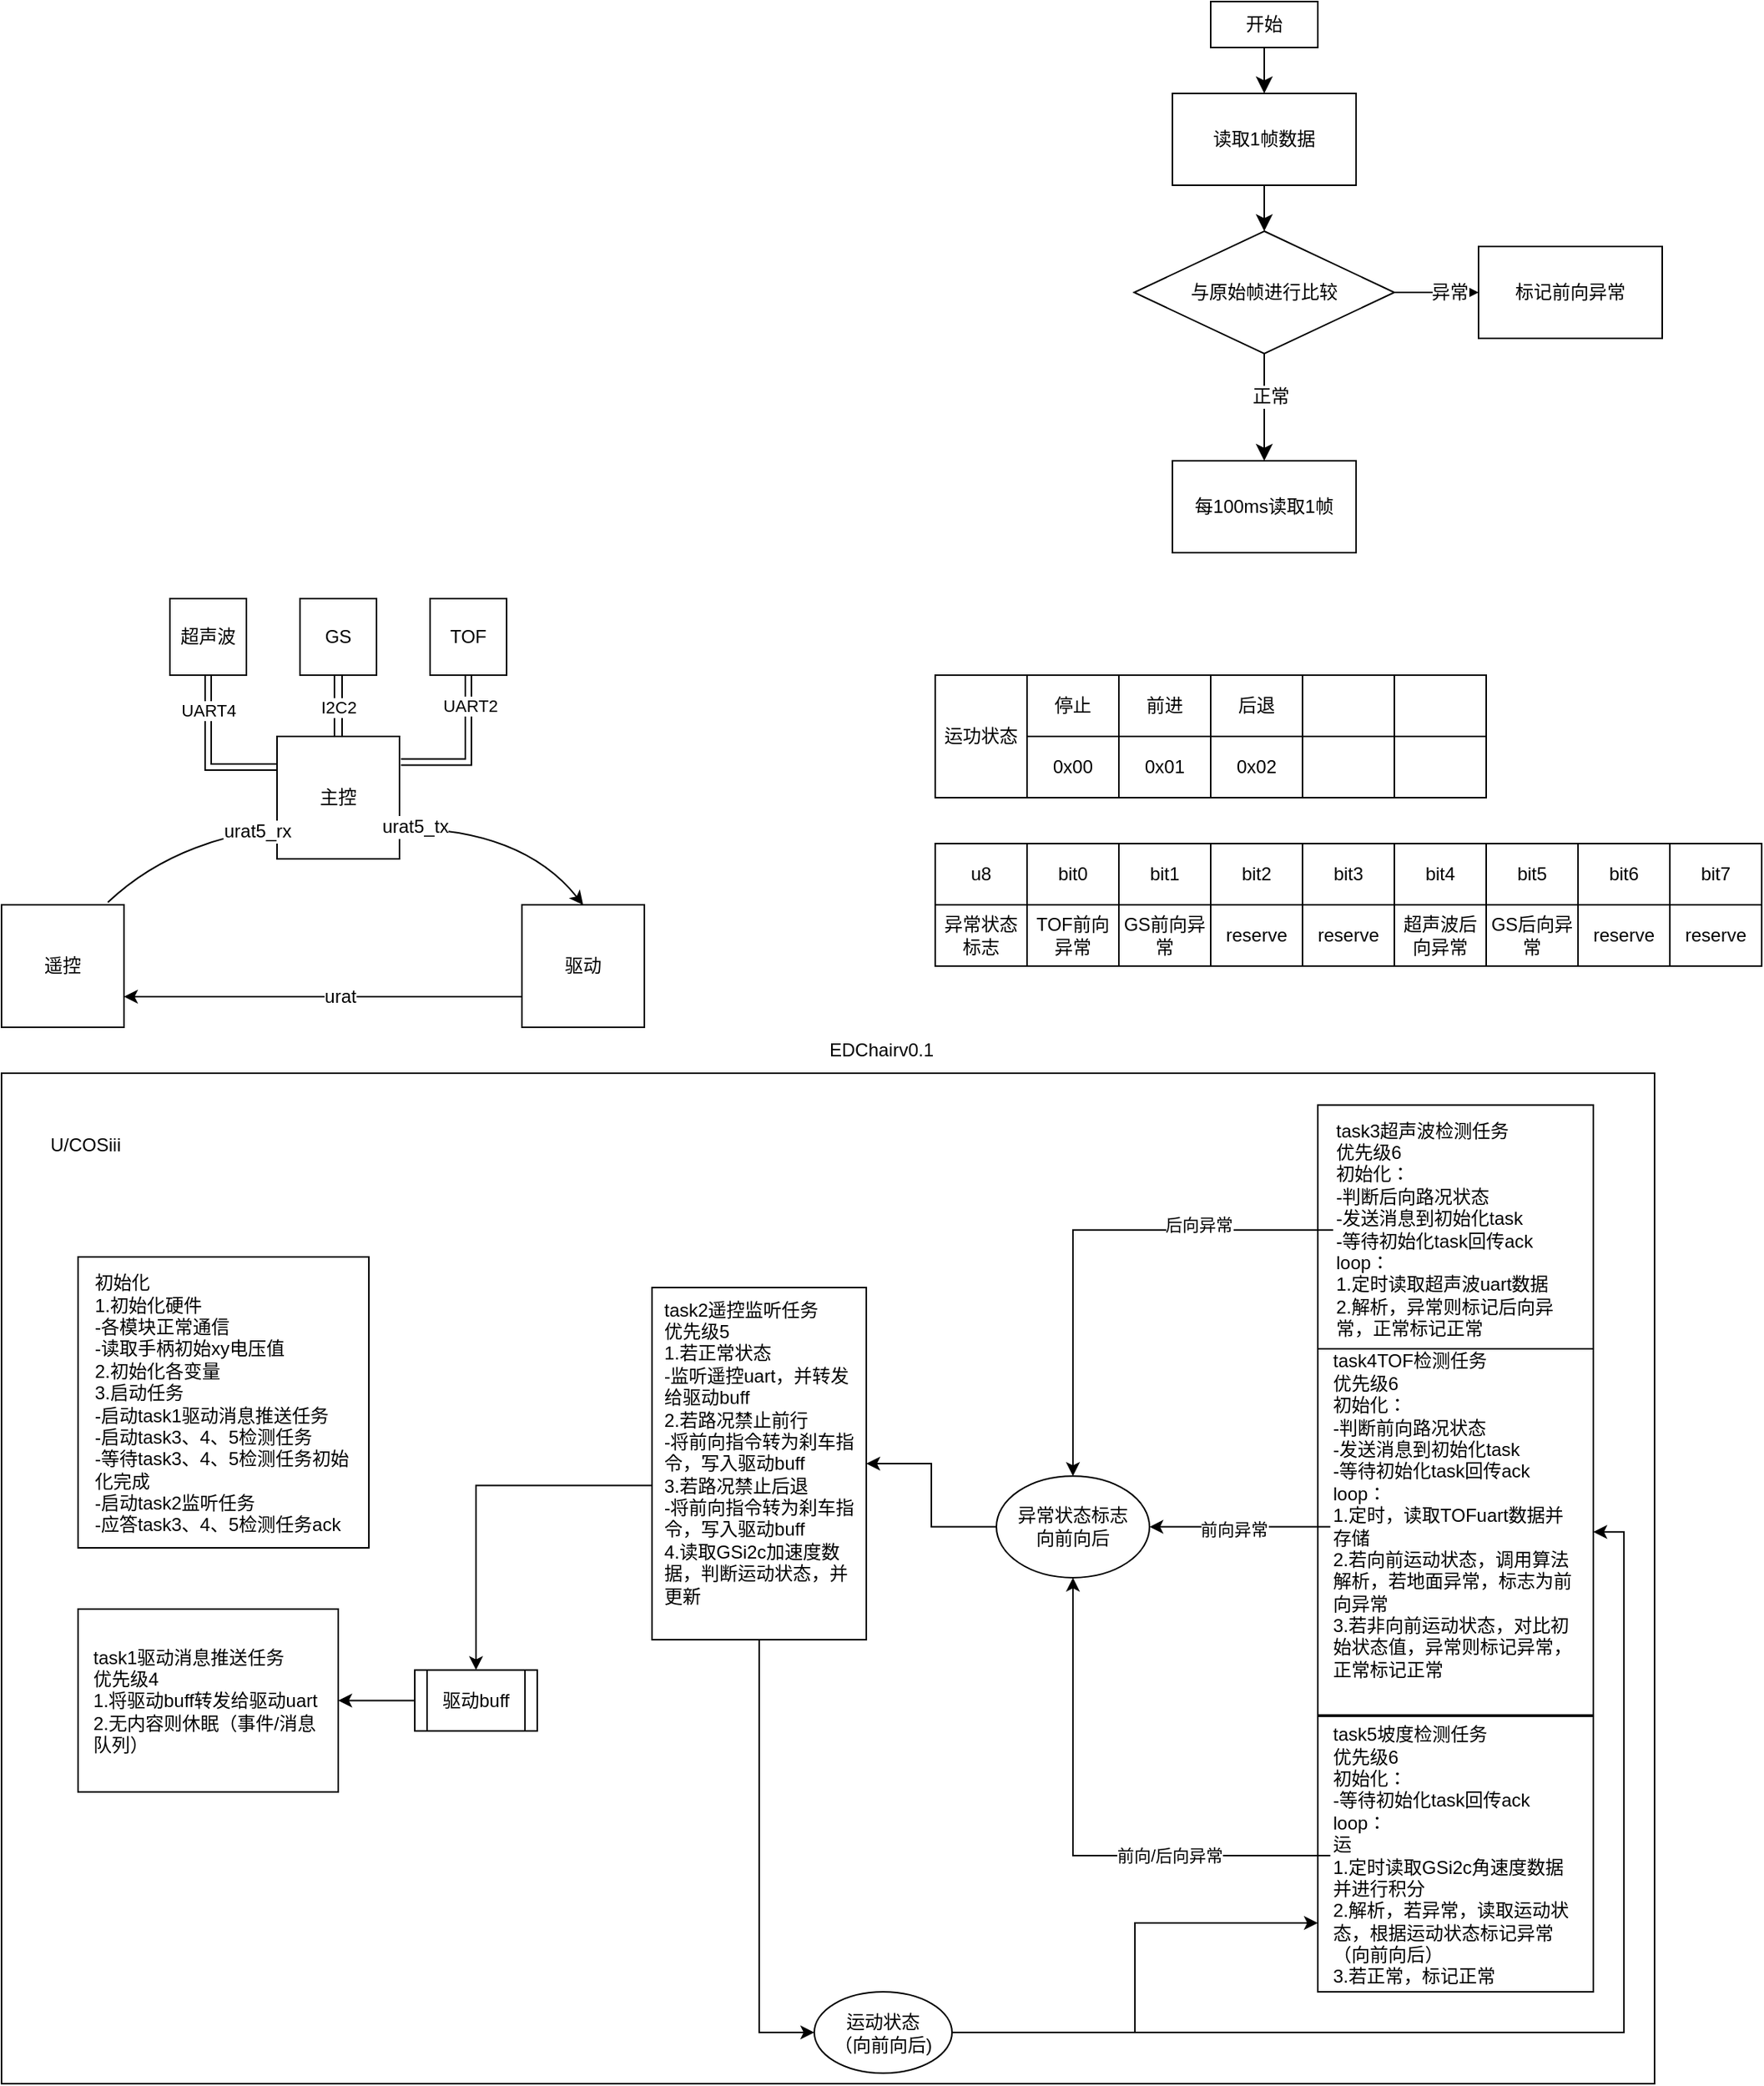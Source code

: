 <mxfile version="24.2.2" type="github">
  <diagram name="第 1 页" id="P7pqEGnPUfQCsjm25Q79">
    <mxGraphModel dx="2004" dy="430" grid="1" gridSize="10" guides="1" tooltips="1" connect="1" arrows="1" fold="1" page="1" pageScale="1" pageWidth="1169" pageHeight="1654" math="0" shadow="0">
      <root>
        <mxCell id="0" />
        <mxCell id="1" parent="0" />
        <mxCell id="oUMoxg-CZdzu6CMFuKBr-3" value="" style="edgeStyle=none;curved=1;rounded=0;orthogonalLoop=1;jettySize=auto;html=1;fontSize=12;startSize=8;endSize=8;" parent="1" source="oUMoxg-CZdzu6CMFuKBr-1" target="oUMoxg-CZdzu6CMFuKBr-2" edge="1">
          <mxGeometry relative="1" as="geometry" />
        </mxCell>
        <mxCell id="oUMoxg-CZdzu6CMFuKBr-1" value="开始" style="rounded=0;whiteSpace=wrap;html=1;" parent="1" vertex="1">
          <mxGeometry x="-360" y="260" width="70" height="30" as="geometry" />
        </mxCell>
        <mxCell id="oUMoxg-CZdzu6CMFuKBr-7" value="" style="edgeStyle=none;curved=1;rounded=0;orthogonalLoop=1;jettySize=auto;html=1;fontSize=12;startSize=8;endSize=8;" parent="1" source="oUMoxg-CZdzu6CMFuKBr-2" target="oUMoxg-CZdzu6CMFuKBr-6" edge="1">
          <mxGeometry relative="1" as="geometry" />
        </mxCell>
        <mxCell id="oUMoxg-CZdzu6CMFuKBr-2" value="读取1帧数据" style="whiteSpace=wrap;html=1;rounded=0;" parent="1" vertex="1">
          <mxGeometry x="-385" y="320" width="120" height="60" as="geometry" />
        </mxCell>
        <mxCell id="oUMoxg-CZdzu6CMFuKBr-9" value="" style="edgeStyle=none;curved=1;rounded=0;orthogonalLoop=1;jettySize=auto;html=1;fontSize=12;startSize=8;endSize=8;" parent="1" source="oUMoxg-CZdzu6CMFuKBr-6" target="oUMoxg-CZdzu6CMFuKBr-8" edge="1">
          <mxGeometry relative="1" as="geometry" />
        </mxCell>
        <mxCell id="oUMoxg-CZdzu6CMFuKBr-10" value="异常" style="edgeLabel;html=1;align=center;verticalAlign=middle;resizable=0;points=[];fontSize=12;" parent="oUMoxg-CZdzu6CMFuKBr-9" vertex="1" connectable="0">
          <mxGeometry x="-0.478" y="1" relative="1" as="geometry">
            <mxPoint x="21" y="1" as="offset" />
          </mxGeometry>
        </mxCell>
        <mxCell id="oUMoxg-CZdzu6CMFuKBr-12" value="" style="edgeStyle=none;curved=1;rounded=0;orthogonalLoop=1;jettySize=auto;html=1;fontSize=12;startSize=8;endSize=8;" parent="1" source="oUMoxg-CZdzu6CMFuKBr-6" target="oUMoxg-CZdzu6CMFuKBr-11" edge="1">
          <mxGeometry relative="1" as="geometry" />
        </mxCell>
        <mxCell id="oUMoxg-CZdzu6CMFuKBr-13" value="正常" style="edgeLabel;html=1;align=center;verticalAlign=middle;resizable=0;points=[];fontSize=12;" parent="oUMoxg-CZdzu6CMFuKBr-12" vertex="1" connectable="0">
          <mxGeometry x="-0.197" y="4" relative="1" as="geometry">
            <mxPoint as="offset" />
          </mxGeometry>
        </mxCell>
        <mxCell id="oUMoxg-CZdzu6CMFuKBr-6" value="与原始帧进行比较" style="rhombus;whiteSpace=wrap;html=1;rounded=0;" parent="1" vertex="1">
          <mxGeometry x="-410" y="410" width="170" height="80" as="geometry" />
        </mxCell>
        <mxCell id="oUMoxg-CZdzu6CMFuKBr-8" value="标记前向异常" style="whiteSpace=wrap;html=1;rounded=0;" parent="1" vertex="1">
          <mxGeometry x="-185" y="420" width="120" height="60" as="geometry" />
        </mxCell>
        <mxCell id="oUMoxg-CZdzu6CMFuKBr-11" value="每100ms读取1帧" style="whiteSpace=wrap;html=1;rounded=0;" parent="1" vertex="1">
          <mxGeometry x="-385" y="560" width="120" height="60" as="geometry" />
        </mxCell>
        <mxCell id="oUMoxg-CZdzu6CMFuKBr-166" value="" style="shape=table;startSize=0;container=1;collapsible=0;childLayout=tableLayout;" parent="1" vertex="1">
          <mxGeometry x="-540" y="810" width="540" height="80" as="geometry" />
        </mxCell>
        <mxCell id="oUMoxg-CZdzu6CMFuKBr-167" value="" style="shape=tableRow;horizontal=0;startSize=0;swimlaneHead=0;swimlaneBody=0;strokeColor=inherit;top=0;left=0;bottom=0;right=0;collapsible=0;dropTarget=0;fillColor=none;points=[[0,0.5],[1,0.5]];portConstraint=eastwest;" parent="oUMoxg-CZdzu6CMFuKBr-166" vertex="1">
          <mxGeometry width="540" height="40" as="geometry" />
        </mxCell>
        <mxCell id="oUMoxg-CZdzu6CMFuKBr-168" value="u8" style="shape=partialRectangle;html=1;whiteSpace=wrap;connectable=0;strokeColor=inherit;overflow=hidden;fillColor=none;top=0;left=0;bottom=0;right=0;pointerEvents=1;" parent="oUMoxg-CZdzu6CMFuKBr-167" vertex="1">
          <mxGeometry width="60" height="40" as="geometry">
            <mxRectangle width="60" height="40" as="alternateBounds" />
          </mxGeometry>
        </mxCell>
        <mxCell id="oUMoxg-CZdzu6CMFuKBr-169" value="bit0" style="shape=partialRectangle;html=1;whiteSpace=wrap;connectable=0;strokeColor=inherit;overflow=hidden;fillColor=none;top=0;left=0;bottom=0;right=0;pointerEvents=1;" parent="oUMoxg-CZdzu6CMFuKBr-167" vertex="1">
          <mxGeometry x="60" width="60" height="40" as="geometry">
            <mxRectangle width="60" height="40" as="alternateBounds" />
          </mxGeometry>
        </mxCell>
        <mxCell id="oUMoxg-CZdzu6CMFuKBr-170" value="bit1" style="shape=partialRectangle;html=1;whiteSpace=wrap;connectable=0;strokeColor=inherit;overflow=hidden;fillColor=none;top=0;left=0;bottom=0;right=0;pointerEvents=1;" parent="oUMoxg-CZdzu6CMFuKBr-167" vertex="1">
          <mxGeometry x="120" width="60" height="40" as="geometry">
            <mxRectangle width="60" height="40" as="alternateBounds" />
          </mxGeometry>
        </mxCell>
        <mxCell id="oUMoxg-CZdzu6CMFuKBr-171" value="bit2" style="shape=partialRectangle;html=1;whiteSpace=wrap;connectable=0;strokeColor=inherit;overflow=hidden;fillColor=none;top=0;left=0;bottom=0;right=0;pointerEvents=1;" parent="oUMoxg-CZdzu6CMFuKBr-167" vertex="1">
          <mxGeometry x="180" width="60" height="40" as="geometry">
            <mxRectangle width="60" height="40" as="alternateBounds" />
          </mxGeometry>
        </mxCell>
        <mxCell id="oUMoxg-CZdzu6CMFuKBr-172" value="bit3" style="shape=partialRectangle;html=1;whiteSpace=wrap;connectable=0;strokeColor=inherit;overflow=hidden;fillColor=none;top=0;left=0;bottom=0;right=0;pointerEvents=1;" parent="oUMoxg-CZdzu6CMFuKBr-167" vertex="1">
          <mxGeometry x="240" width="60" height="40" as="geometry">
            <mxRectangle width="60" height="40" as="alternateBounds" />
          </mxGeometry>
        </mxCell>
        <mxCell id="oUMoxg-CZdzu6CMFuKBr-173" value="bit4" style="shape=partialRectangle;html=1;whiteSpace=wrap;connectable=0;strokeColor=inherit;overflow=hidden;fillColor=none;top=0;left=0;bottom=0;right=0;pointerEvents=1;" parent="oUMoxg-CZdzu6CMFuKBr-167" vertex="1">
          <mxGeometry x="300" width="60" height="40" as="geometry">
            <mxRectangle width="60" height="40" as="alternateBounds" />
          </mxGeometry>
        </mxCell>
        <mxCell id="oUMoxg-CZdzu6CMFuKBr-174" value="bit5" style="shape=partialRectangle;html=1;whiteSpace=wrap;connectable=0;strokeColor=inherit;overflow=hidden;fillColor=none;top=0;left=0;bottom=0;right=0;pointerEvents=1;" parent="oUMoxg-CZdzu6CMFuKBr-167" vertex="1">
          <mxGeometry x="360" width="60" height="40" as="geometry">
            <mxRectangle width="60" height="40" as="alternateBounds" />
          </mxGeometry>
        </mxCell>
        <mxCell id="oUMoxg-CZdzu6CMFuKBr-175" value="bit6" style="shape=partialRectangle;html=1;whiteSpace=wrap;connectable=0;strokeColor=inherit;overflow=hidden;fillColor=none;top=0;left=0;bottom=0;right=0;pointerEvents=1;" parent="oUMoxg-CZdzu6CMFuKBr-167" vertex="1">
          <mxGeometry x="420" width="60" height="40" as="geometry">
            <mxRectangle width="60" height="40" as="alternateBounds" />
          </mxGeometry>
        </mxCell>
        <mxCell id="oUMoxg-CZdzu6CMFuKBr-176" value="bit7" style="shape=partialRectangle;html=1;whiteSpace=wrap;connectable=0;strokeColor=inherit;overflow=hidden;fillColor=none;top=0;left=0;bottom=0;right=0;pointerEvents=1;" parent="oUMoxg-CZdzu6CMFuKBr-167" vertex="1">
          <mxGeometry x="480" width="60" height="40" as="geometry">
            <mxRectangle width="60" height="40" as="alternateBounds" />
          </mxGeometry>
        </mxCell>
        <mxCell id="oUMoxg-CZdzu6CMFuKBr-177" value="" style="shape=tableRow;horizontal=0;startSize=0;swimlaneHead=0;swimlaneBody=0;strokeColor=inherit;top=0;left=0;bottom=0;right=0;collapsible=0;dropTarget=0;fillColor=none;points=[[0,0.5],[1,0.5]];portConstraint=eastwest;" parent="oUMoxg-CZdzu6CMFuKBr-166" vertex="1">
          <mxGeometry y="40" width="540" height="40" as="geometry" />
        </mxCell>
        <mxCell id="oUMoxg-CZdzu6CMFuKBr-178" value="异常状态标志" style="shape=partialRectangle;html=1;whiteSpace=wrap;connectable=0;strokeColor=inherit;overflow=hidden;fillColor=none;top=0;left=0;bottom=0;right=0;pointerEvents=1;" parent="oUMoxg-CZdzu6CMFuKBr-177" vertex="1">
          <mxGeometry width="60" height="40" as="geometry">
            <mxRectangle width="60" height="40" as="alternateBounds" />
          </mxGeometry>
        </mxCell>
        <mxCell id="oUMoxg-CZdzu6CMFuKBr-179" value="TOF前向异常" style="shape=partialRectangle;html=1;whiteSpace=wrap;connectable=0;strokeColor=inherit;overflow=hidden;fillColor=none;top=0;left=0;bottom=0;right=0;pointerEvents=1;" parent="oUMoxg-CZdzu6CMFuKBr-177" vertex="1">
          <mxGeometry x="60" width="60" height="40" as="geometry">
            <mxRectangle width="60" height="40" as="alternateBounds" />
          </mxGeometry>
        </mxCell>
        <mxCell id="oUMoxg-CZdzu6CMFuKBr-180" value="GS前向异常" style="shape=partialRectangle;html=1;whiteSpace=wrap;connectable=0;strokeColor=inherit;overflow=hidden;fillColor=none;top=0;left=0;bottom=0;right=0;pointerEvents=1;" parent="oUMoxg-CZdzu6CMFuKBr-177" vertex="1">
          <mxGeometry x="120" width="60" height="40" as="geometry">
            <mxRectangle width="60" height="40" as="alternateBounds" />
          </mxGeometry>
        </mxCell>
        <mxCell id="oUMoxg-CZdzu6CMFuKBr-181" value="reserve" style="shape=partialRectangle;html=1;whiteSpace=wrap;connectable=0;strokeColor=inherit;overflow=hidden;fillColor=none;top=0;left=0;bottom=0;right=0;pointerEvents=1;" parent="oUMoxg-CZdzu6CMFuKBr-177" vertex="1">
          <mxGeometry x="180" width="60" height="40" as="geometry">
            <mxRectangle width="60" height="40" as="alternateBounds" />
          </mxGeometry>
        </mxCell>
        <mxCell id="oUMoxg-CZdzu6CMFuKBr-182" value="reserve" style="shape=partialRectangle;html=1;whiteSpace=wrap;connectable=0;strokeColor=inherit;overflow=hidden;fillColor=none;top=0;left=0;bottom=0;right=0;pointerEvents=1;" parent="oUMoxg-CZdzu6CMFuKBr-177" vertex="1">
          <mxGeometry x="240" width="60" height="40" as="geometry">
            <mxRectangle width="60" height="40" as="alternateBounds" />
          </mxGeometry>
        </mxCell>
        <mxCell id="oUMoxg-CZdzu6CMFuKBr-183" value="超声波后向异常" style="shape=partialRectangle;html=1;whiteSpace=wrap;connectable=0;strokeColor=inherit;overflow=hidden;fillColor=none;top=0;left=0;bottom=0;right=0;pointerEvents=1;" parent="oUMoxg-CZdzu6CMFuKBr-177" vertex="1">
          <mxGeometry x="300" width="60" height="40" as="geometry">
            <mxRectangle width="60" height="40" as="alternateBounds" />
          </mxGeometry>
        </mxCell>
        <mxCell id="oUMoxg-CZdzu6CMFuKBr-184" value="GS后向异常" style="shape=partialRectangle;html=1;whiteSpace=wrap;connectable=0;strokeColor=inherit;overflow=hidden;fillColor=none;top=0;left=0;bottom=0;right=0;pointerEvents=1;" parent="oUMoxg-CZdzu6CMFuKBr-177" vertex="1">
          <mxGeometry x="360" width="60" height="40" as="geometry">
            <mxRectangle width="60" height="40" as="alternateBounds" />
          </mxGeometry>
        </mxCell>
        <mxCell id="oUMoxg-CZdzu6CMFuKBr-185" value="reserve" style="shape=partialRectangle;html=1;whiteSpace=wrap;connectable=0;strokeColor=inherit;overflow=hidden;fillColor=none;top=0;left=0;bottom=0;right=0;pointerEvents=1;" parent="oUMoxg-CZdzu6CMFuKBr-177" vertex="1">
          <mxGeometry x="420" width="60" height="40" as="geometry">
            <mxRectangle width="60" height="40" as="alternateBounds" />
          </mxGeometry>
        </mxCell>
        <mxCell id="oUMoxg-CZdzu6CMFuKBr-186" value="reserve" style="shape=partialRectangle;html=1;whiteSpace=wrap;connectable=0;strokeColor=inherit;overflow=hidden;fillColor=none;top=0;left=0;bottom=0;right=0;pointerEvents=1;" parent="oUMoxg-CZdzu6CMFuKBr-177" vertex="1">
          <mxGeometry x="480" width="60" height="40" as="geometry">
            <mxRectangle width="60" height="40" as="alternateBounds" />
          </mxGeometry>
        </mxCell>
        <mxCell id="oUMoxg-CZdzu6CMFuKBr-207" value="" style="shape=table;startSize=0;container=1;collapsible=0;childLayout=tableLayout;" parent="1" vertex="1">
          <mxGeometry x="-540" y="700" width="360.0" height="80" as="geometry" />
        </mxCell>
        <mxCell id="oUMoxg-CZdzu6CMFuKBr-208" value="" style="shape=tableRow;horizontal=0;startSize=0;swimlaneHead=0;swimlaneBody=0;strokeColor=inherit;top=0;left=0;bottom=0;right=0;collapsible=0;dropTarget=0;fillColor=none;points=[[0,0.5],[1,0.5]];portConstraint=eastwest;" parent="oUMoxg-CZdzu6CMFuKBr-207" vertex="1">
          <mxGeometry width="360.0" height="40" as="geometry" />
        </mxCell>
        <mxCell id="oUMoxg-CZdzu6CMFuKBr-209" value="运功状态" style="shape=partialRectangle;html=1;whiteSpace=wrap;connectable=0;strokeColor=inherit;overflow=hidden;fillColor=none;top=0;left=0;bottom=0;right=0;pointerEvents=1;rowspan=2;colspan=1;" parent="oUMoxg-CZdzu6CMFuKBr-208" vertex="1">
          <mxGeometry width="60" height="80" as="geometry">
            <mxRectangle width="60" height="40" as="alternateBounds" />
          </mxGeometry>
        </mxCell>
        <mxCell id="oUMoxg-CZdzu6CMFuKBr-210" value="停止" style="shape=partialRectangle;html=1;whiteSpace=wrap;connectable=0;strokeColor=inherit;overflow=hidden;fillColor=none;top=0;left=0;bottom=0;right=0;pointerEvents=1;" parent="oUMoxg-CZdzu6CMFuKBr-208" vertex="1">
          <mxGeometry x="60" width="60" height="40" as="geometry">
            <mxRectangle width="60" height="40" as="alternateBounds" />
          </mxGeometry>
        </mxCell>
        <mxCell id="oUMoxg-CZdzu6CMFuKBr-211" value="前进" style="shape=partialRectangle;html=1;whiteSpace=wrap;connectable=0;strokeColor=inherit;overflow=hidden;fillColor=none;top=0;left=0;bottom=0;right=0;pointerEvents=1;" parent="oUMoxg-CZdzu6CMFuKBr-208" vertex="1">
          <mxGeometry x="120" width="60" height="40" as="geometry">
            <mxRectangle width="60" height="40" as="alternateBounds" />
          </mxGeometry>
        </mxCell>
        <mxCell id="oUMoxg-CZdzu6CMFuKBr-212" value="后退" style="shape=partialRectangle;html=1;whiteSpace=wrap;connectable=0;strokeColor=inherit;overflow=hidden;fillColor=none;top=0;left=0;bottom=0;right=0;pointerEvents=1;" parent="oUMoxg-CZdzu6CMFuKBr-208" vertex="1">
          <mxGeometry x="180" width="60" height="40" as="geometry">
            <mxRectangle width="60" height="40" as="alternateBounds" />
          </mxGeometry>
        </mxCell>
        <mxCell id="oUMoxg-CZdzu6CMFuKBr-213" value="" style="shape=partialRectangle;html=1;whiteSpace=wrap;connectable=0;strokeColor=inherit;overflow=hidden;fillColor=none;top=0;left=0;bottom=0;right=0;pointerEvents=1;" parent="oUMoxg-CZdzu6CMFuKBr-208" vertex="1">
          <mxGeometry x="240" width="60" height="40" as="geometry">
            <mxRectangle width="60" height="40" as="alternateBounds" />
          </mxGeometry>
        </mxCell>
        <mxCell id="oUMoxg-CZdzu6CMFuKBr-214" value="" style="shape=partialRectangle;html=1;whiteSpace=wrap;connectable=0;strokeColor=inherit;overflow=hidden;fillColor=none;top=0;left=0;bottom=0;right=0;pointerEvents=1;" parent="oUMoxg-CZdzu6CMFuKBr-208" vertex="1">
          <mxGeometry x="300" width="60" height="40" as="geometry">
            <mxRectangle width="60" height="40" as="alternateBounds" />
          </mxGeometry>
        </mxCell>
        <mxCell id="oUMoxg-CZdzu6CMFuKBr-215" value="" style="shape=tableRow;horizontal=0;startSize=0;swimlaneHead=0;swimlaneBody=0;strokeColor=inherit;top=0;left=0;bottom=0;right=0;collapsible=0;dropTarget=0;fillColor=none;points=[[0,0.5],[1,0.5]];portConstraint=eastwest;" parent="oUMoxg-CZdzu6CMFuKBr-207" vertex="1">
          <mxGeometry y="40" width="360.0" height="40" as="geometry" />
        </mxCell>
        <mxCell id="oUMoxg-CZdzu6CMFuKBr-216" value="运动状态" style="shape=partialRectangle;html=1;whiteSpace=wrap;connectable=0;strokeColor=inherit;overflow=hidden;fillColor=none;top=0;left=0;bottom=0;right=0;pointerEvents=1;" parent="oUMoxg-CZdzu6CMFuKBr-215" vertex="1" visible="0">
          <mxGeometry width="60" height="40" as="geometry">
            <mxRectangle width="60" height="40" as="alternateBounds" />
          </mxGeometry>
        </mxCell>
        <mxCell id="oUMoxg-CZdzu6CMFuKBr-217" value="0x00" style="shape=partialRectangle;html=1;whiteSpace=wrap;connectable=0;strokeColor=inherit;overflow=hidden;fillColor=none;top=0;left=0;bottom=0;right=0;pointerEvents=1;" parent="oUMoxg-CZdzu6CMFuKBr-215" vertex="1">
          <mxGeometry x="60" width="60" height="40" as="geometry">
            <mxRectangle width="60" height="40" as="alternateBounds" />
          </mxGeometry>
        </mxCell>
        <mxCell id="oUMoxg-CZdzu6CMFuKBr-218" value="0x01" style="shape=partialRectangle;html=1;whiteSpace=wrap;connectable=0;strokeColor=inherit;overflow=hidden;fillColor=none;top=0;left=0;bottom=0;right=0;pointerEvents=1;" parent="oUMoxg-CZdzu6CMFuKBr-215" vertex="1">
          <mxGeometry x="120" width="60" height="40" as="geometry">
            <mxRectangle width="60" height="40" as="alternateBounds" />
          </mxGeometry>
        </mxCell>
        <mxCell id="oUMoxg-CZdzu6CMFuKBr-219" value="0x02" style="shape=partialRectangle;html=1;whiteSpace=wrap;connectable=0;strokeColor=inherit;overflow=hidden;fillColor=none;top=0;left=0;bottom=0;right=0;pointerEvents=1;" parent="oUMoxg-CZdzu6CMFuKBr-215" vertex="1">
          <mxGeometry x="180" width="60" height="40" as="geometry">
            <mxRectangle width="60" height="40" as="alternateBounds" />
          </mxGeometry>
        </mxCell>
        <mxCell id="oUMoxg-CZdzu6CMFuKBr-220" value="" style="shape=partialRectangle;html=1;whiteSpace=wrap;connectable=0;strokeColor=inherit;overflow=hidden;fillColor=none;top=0;left=0;bottom=0;right=0;pointerEvents=1;" parent="oUMoxg-CZdzu6CMFuKBr-215" vertex="1">
          <mxGeometry x="240" width="60" height="40" as="geometry">
            <mxRectangle width="60" height="40" as="alternateBounds" />
          </mxGeometry>
        </mxCell>
        <mxCell id="oUMoxg-CZdzu6CMFuKBr-221" value="" style="shape=partialRectangle;html=1;whiteSpace=wrap;connectable=0;strokeColor=inherit;overflow=hidden;fillColor=none;top=0;left=0;bottom=0;right=0;pointerEvents=1;" parent="oUMoxg-CZdzu6CMFuKBr-215" vertex="1">
          <mxGeometry x="300" width="60" height="40" as="geometry">
            <mxRectangle width="60" height="40" as="alternateBounds" />
          </mxGeometry>
        </mxCell>
        <mxCell id="nrPkCapQx03MoW446Du7-10" value="EDChairv0.1" style="text;html=1;align=center;verticalAlign=middle;whiteSpace=wrap;rounded=0;" parent="1" vertex="1">
          <mxGeometry x="-605" y="930" width="60" height="30" as="geometry" />
        </mxCell>
        <mxCell id="nrPkCapQx03MoW446Du7-36" value="" style="rounded=0;whiteSpace=wrap;html=1;" parent="1" vertex="1">
          <mxGeometry x="-1150" y="960" width="1080" height="660" as="geometry" />
        </mxCell>
        <mxCell id="nrPkCapQx03MoW446Du7-23" value="" style="group" parent="1" vertex="1" connectable="0">
          <mxGeometry x="-290" y="1380" width="180" height="180" as="geometry" />
        </mxCell>
        <mxCell id="nrPkCapQx03MoW446Du7-24" value="" style="rounded=0;whiteSpace=wrap;html=1;" parent="nrPkCapQx03MoW446Du7-23" vertex="1">
          <mxGeometry width="180" height="180.0" as="geometry" />
        </mxCell>
        <mxCell id="nrPkCapQx03MoW446Du7-25" value="&lt;div style=&quot;&quot;&gt;&lt;span style=&quot;background-color: initial;&quot;&gt;task5&lt;/span&gt;&lt;span style=&quot;background-color: initial;&quot;&gt;坡度检测任务&lt;/span&gt;&lt;/div&gt;&lt;div style=&quot;&quot;&gt;&lt;span style=&quot;background-color: initial;&quot;&gt;优先级6&lt;/span&gt;&lt;/div&gt;&lt;div style=&quot;&quot;&gt;&lt;span style=&quot;background-color: initial;&quot;&gt;初始化：&lt;/span&gt;&lt;/div&gt;&lt;div style=&quot;&quot;&gt;-等待初始化task回传ack&lt;span style=&quot;background-color: initial;&quot;&gt;&lt;br&gt;&lt;/span&gt;&lt;/div&gt;&lt;div style=&quot;&quot;&gt;&lt;span style=&quot;background-color: initial;&quot;&gt;loop：&lt;/span&gt;&lt;/div&gt;&lt;div style=&quot;&quot;&gt;&lt;span style=&quot;background-color: initial;&quot;&gt;运&lt;/span&gt;&lt;/div&gt;&lt;div style=&quot;&quot;&gt;1.定时读取GSi2c角速度数据并进行积分&lt;/div&gt;&lt;div style=&quot;&quot;&gt;2.解析，若异常，读取运动状态，根据运动状态标记异常（向前向后）&lt;/div&gt;&lt;div style=&quot;&quot;&gt;3.若正常，标记正常&lt;/div&gt;" style="text;html=1;align=left;verticalAlign=middle;whiteSpace=wrap;rounded=0;" parent="nrPkCapQx03MoW446Du7-23" vertex="1">
          <mxGeometry x="8.18" y="15" width="163.64" height="152.145" as="geometry" />
        </mxCell>
        <mxCell id="nrPkCapQx03MoW446Du7-3" value="U/COSiii" style="text;html=1;align=center;verticalAlign=middle;whiteSpace=wrap;rounded=0;" parent="1" vertex="1">
          <mxGeometry x="-1140" y="980" width="90" height="53.077" as="geometry" />
        </mxCell>
        <mxCell id="nrPkCapQx03MoW446Du7-18" value="" style="group" parent="1" vertex="1" connectable="0">
          <mxGeometry x="-1100" y="1309.997" width="170" height="119.423" as="geometry" />
        </mxCell>
        <mxCell id="nrPkCapQx03MoW446Du7-19" value="" style="rounded=0;whiteSpace=wrap;html=1;" parent="nrPkCapQx03MoW446Du7-18" vertex="1">
          <mxGeometry width="170" height="119.423" as="geometry" />
        </mxCell>
        <mxCell id="nrPkCapQx03MoW446Du7-20" value="&lt;div style=&quot;&quot;&gt;&lt;span style=&quot;background-color: initial;&quot;&gt;task1驱动消息推送&lt;/span&gt;&lt;span style=&quot;background-color: initial;&quot;&gt;任务&lt;/span&gt;&lt;/div&gt;&lt;div style=&quot;&quot;&gt;&lt;span style=&quot;background-color: initial;&quot;&gt;优先级4&lt;/span&gt;&lt;/div&gt;&lt;div style=&quot;&quot;&gt;1.将驱动buff转发给驱动uart&lt;/div&gt;&lt;div style=&quot;&quot;&gt;2.无内容则休眠（事件/消息队列）&lt;/div&gt;" style="text;html=1;align=left;verticalAlign=middle;whiteSpace=wrap;rounded=0;" parent="nrPkCapQx03MoW446Du7-18" vertex="1">
          <mxGeometry x="7.726" y="9.952" width="154.549" height="100.942" as="geometry" />
        </mxCell>
        <mxCell id="nrPkCapQx03MoW446Du7-21" value="驱动buff" style="shape=process;whiteSpace=wrap;html=1;backgroundOutline=1;" parent="1" vertex="1">
          <mxGeometry x="-880" y="1349.805" width="80.0" height="39.808" as="geometry" />
        </mxCell>
        <mxCell id="nrPkCapQx03MoW446Du7-13" value="" style="group" parent="1" vertex="1" connectable="0">
          <mxGeometry x="-725" y="1100" width="140" height="230" as="geometry" />
        </mxCell>
        <mxCell id="nrPkCapQx03MoW446Du7-14" value="" style="rounded=0;whiteSpace=wrap;html=1;" parent="nrPkCapQx03MoW446Du7-13" vertex="1">
          <mxGeometry width="140" height="230.0" as="geometry" />
        </mxCell>
        <mxCell id="nrPkCapQx03MoW446Du7-15" value="&lt;div style=&quot;&quot;&gt;&lt;span style=&quot;background-color: initial;&quot;&gt;task2遥控监听任务&lt;/span&gt;&lt;/div&gt;&lt;div style=&quot;&quot;&gt;&lt;span style=&quot;background-color: initial;&quot;&gt;优先级5&lt;/span&gt;&lt;/div&gt;&lt;div style=&quot;&quot;&gt;1.若正常状态&lt;/div&gt;&lt;div style=&quot;&quot;&gt;-监听遥控uart，并转发给驱动buff&lt;/div&gt;&lt;div style=&quot;&quot;&gt;&lt;div&gt;2.若路况禁止前行&lt;/div&gt;&lt;div&gt;-将&lt;span style=&quot;background-color: initial;&quot;&gt;前向指令转为刹车指令，写入&lt;/span&gt;&lt;span style=&quot;background-color: initial;&quot;&gt;驱动buff&lt;/span&gt;&lt;/div&gt;&lt;div&gt;3.若路况禁止后退&lt;/div&gt;&lt;div&gt;-将&lt;span style=&quot;background-color: initial;&quot;&gt;前向指令转为刹车指令&lt;/span&gt;&lt;span style=&quot;background-color: initial;&quot;&gt;，&lt;/span&gt;&lt;span style=&quot;background-color: initial;&quot;&gt;写入&lt;/span&gt;&lt;span style=&quot;background-color: initial;&quot;&gt;驱动buff&lt;/span&gt;&lt;/div&gt;&lt;div&gt;&lt;span style=&quot;background-color: initial;&quot;&gt;4.读取GSi2c加速度数据，判断运动状态，并更新&lt;/span&gt;&lt;/div&gt;&lt;/div&gt;&lt;div style=&quot;&quot;&gt;&lt;br&gt;&lt;/div&gt;" style="text;html=1;align=left;verticalAlign=middle;whiteSpace=wrap;rounded=0;" parent="nrPkCapQx03MoW446Du7-13" vertex="1">
          <mxGeometry x="6.365" y="16.431" width="127.273" height="197.143" as="geometry" />
        </mxCell>
        <mxCell id="nrPkCapQx03MoW446Du7-54" style="edgeStyle=orthogonalEdgeStyle;rounded=0;orthogonalLoop=1;jettySize=auto;html=1;exitX=-0.002;exitY=0.562;exitDx=0;exitDy=0;exitPerimeter=0;" parent="1" source="nrPkCapQx03MoW446Du7-14" target="nrPkCapQx03MoW446Du7-21" edge="1">
          <mxGeometry relative="1" as="geometry">
            <mxPoint x="-730" y="1328.269" as="sourcePoint" />
          </mxGeometry>
        </mxCell>
        <mxCell id="nrPkCapQx03MoW446Du7-56" style="edgeStyle=orthogonalEdgeStyle;rounded=0;orthogonalLoop=1;jettySize=auto;html=1;entryX=1;entryY=0.5;entryDx=0;entryDy=0;" parent="1" source="nrPkCapQx03MoW446Du7-21" target="nrPkCapQx03MoW446Du7-19" edge="1">
          <mxGeometry relative="1" as="geometry" />
        </mxCell>
        <mxCell id="nrPkCapQx03MoW446Du7-44" value="异常状态标志&lt;div&gt;向前向后&lt;/div&gt;" style="ellipse;whiteSpace=wrap;html=1;" parent="1" vertex="1">
          <mxGeometry x="-500" y="1223.123" width="100" height="66.346" as="geometry" />
        </mxCell>
        <mxCell id="nrPkCapQx03MoW446Du7-58" style="edgeStyle=orthogonalEdgeStyle;rounded=0;orthogonalLoop=1;jettySize=auto;html=1;entryX=1;entryY=0.5;entryDx=0;entryDy=0;" parent="1" source="nrPkCapQx03MoW446Du7-44" target="nrPkCapQx03MoW446Du7-14" edge="1">
          <mxGeometry relative="1" as="geometry" />
        </mxCell>
        <mxCell id="nrPkCapQx03MoW446Du7-63" style="edgeStyle=orthogonalEdgeStyle;rounded=0;orthogonalLoop=1;jettySize=auto;html=1;entryX=0.5;entryY=1;entryDx=0;entryDy=0;" parent="1" source="nrPkCapQx03MoW446Du7-25" target="nrPkCapQx03MoW446Du7-44" edge="1">
          <mxGeometry relative="1" as="geometry" />
        </mxCell>
        <mxCell id="nrPkCapQx03MoW446Du7-82" value="前向/后向异常" style="edgeLabel;html=1;align=center;verticalAlign=middle;resizable=0;points=[];" parent="nrPkCapQx03MoW446Du7-63" vertex="1" connectable="0">
          <mxGeometry x="-0.265" y="2" relative="1" as="geometry">
            <mxPoint x="23" y="-2" as="offset" />
          </mxGeometry>
        </mxCell>
        <mxCell id="nrPkCapQx03MoW446Du7-78" style="edgeStyle=orthogonalEdgeStyle;rounded=0;orthogonalLoop=1;jettySize=auto;html=1;exitX=1;exitY=0.5;exitDx=0;exitDy=0;entryX=0;entryY=0.75;entryDx=0;entryDy=0;" parent="1" source="nrPkCapQx03MoW446Du7-64" target="nrPkCapQx03MoW446Du7-24" edge="1">
          <mxGeometry relative="1" as="geometry">
            <mxPoint x="-490.0" y="1646.253" as="sourcePoint" />
            <mxPoint x="-200" y="1500" as="targetPoint" />
          </mxGeometry>
        </mxCell>
        <mxCell id="nrPkCapQx03MoW446Du7-79" style="edgeStyle=orthogonalEdgeStyle;rounded=0;orthogonalLoop=1;jettySize=auto;html=1;entryX=1;entryY=0.5;entryDx=0;entryDy=0;" parent="1" source="nrPkCapQx03MoW446Du7-64" target="nrPkCapQx03MoW446Du7-72" edge="1">
          <mxGeometry relative="1" as="geometry" />
        </mxCell>
        <mxCell id="nrPkCapQx03MoW446Du7-64" value="运动状态&lt;div&gt;（向前向后)&lt;/div&gt;" style="ellipse;whiteSpace=wrap;html=1;" parent="1" vertex="1">
          <mxGeometry x="-619" y="1559.996" width="90" height="53.077" as="geometry" />
        </mxCell>
        <mxCell id="nrPkCapQx03MoW446Du7-68" value="" style="group" parent="1" vertex="1" connectable="0">
          <mxGeometry x="-290.0" y="980.77" width="180" height="159.231" as="geometry" />
        </mxCell>
        <mxCell id="nrPkCapQx03MoW446Du7-69" value="" style="rounded=0;whiteSpace=wrap;html=1;" parent="nrPkCapQx03MoW446Du7-68" vertex="1">
          <mxGeometry width="180" height="159.231" as="geometry" />
        </mxCell>
        <mxCell id="nrPkCapQx03MoW446Du7-70" value="&lt;div style=&quot;&quot;&gt;&lt;span style=&quot;background-color: initial;&quot;&gt;task3超声波&lt;/span&gt;&lt;span style=&quot;background-color: initial;&quot;&gt;检测任务&lt;/span&gt;&lt;/div&gt;&lt;div style=&quot;&quot;&gt;&lt;span style=&quot;background-color: initial;&quot;&gt;优先级6&lt;/span&gt;&lt;/div&gt;&lt;div style=&quot;&quot;&gt;&lt;span style=&quot;background-color: initial;&quot;&gt;初始化：&lt;/span&gt;&lt;/div&gt;&lt;div style=&quot;&quot;&gt;&lt;span style=&quot;background-color: initial;&quot;&gt;-判断后向路况状态&lt;/span&gt;&lt;/div&gt;&lt;div style=&quot;&quot;&gt;&lt;span style=&quot;background-color: initial;&quot;&gt;-发送消息到初始化task&lt;/span&gt;&lt;/div&gt;&lt;div style=&quot;&quot;&gt;&lt;span style=&quot;background-color: initial;&quot;&gt;-等待初始化task回传ack&lt;/span&gt;&lt;/div&gt;&lt;div style=&quot;&quot;&gt;&lt;span style=&quot;background-color: initial;&quot;&gt;loop：&lt;/span&gt;&lt;/div&gt;&lt;div style=&quot;&quot;&gt;1.定时读取超声波uart数据&lt;/div&gt;&lt;div style=&quot;&quot;&gt;2.&lt;span style=&quot;background-color: initial;&quot;&gt;解析，异常则标记后向异常，正常标记正常&lt;/span&gt;&lt;span style=&quot;background-color: initial; text-wrap: nowrap; color: rgba(0, 0, 0, 0); font-family: monospace; font-size: 0px;&quot;&gt;%3CmxGraphModel%3E%3Croot%3E%3CmxCell%20id%3D%220%22%2F%3E%3CmxCell%20id%3D%221%22%20parent%3D%220%22%2F%3E%3CmxCell%20id%3D%222%22%20value%3D%22%E5%9D%A1%E5%BA%A6%E5%BC%82%E5%B8%B8%E6%A0%87%E5%BF%97%22%20style%3D%22ellipse%3BwhiteSpace%3Dwrap%3Bhtml%3D1%3B%22%20vertex%3D%221%22%20parent%3D%221%22%3E%3CmxGeometry%20x%3D%22310%22%20y%3D%22680%22%20width%3D%2290%22%20height%3D%2240%22%20as%3D%22geometry%22%2F%3E%3C%2FmxCell%3E%3C%2Froot%3E%3C%2FmxGraphModel%3E&lt;/span&gt;&lt;/div&gt;" style="text;html=1;align=left;verticalAlign=middle;whiteSpace=wrap;rounded=0;" parent="nrPkCapQx03MoW446Du7-68" vertex="1">
          <mxGeometry x="10" y="13.27" width="160" height="136.73" as="geometry" />
        </mxCell>
        <mxCell id="nrPkCapQx03MoW446Du7-71" value="" style="group" parent="1" vertex="1" connectable="0">
          <mxGeometry x="-290" y="1140" width="180" height="239.21" as="geometry" />
        </mxCell>
        <mxCell id="nrPkCapQx03MoW446Du7-72" value="" style="rounded=0;whiteSpace=wrap;html=1;" parent="nrPkCapQx03MoW446Du7-71" vertex="1">
          <mxGeometry width="180" height="239.21" as="geometry" />
        </mxCell>
        <mxCell id="nrPkCapQx03MoW446Du7-73" value="&lt;div style=&quot;&quot;&gt;&lt;span style=&quot;background-color: initial;&quot;&gt;task4&lt;/span&gt;&lt;span style=&quot;background-color: initial;&quot;&gt;TOF检测任务&lt;/span&gt;&lt;/div&gt;&lt;div style=&quot;&quot;&gt;&lt;span style=&quot;background-color: initial;&quot;&gt;优先级6&lt;/span&gt;&lt;/div&gt;&lt;div style=&quot;&quot;&gt;&lt;div&gt;&lt;span style=&quot;background-color: initial;&quot;&gt;初始化：&lt;/span&gt;&lt;/div&gt;&lt;div&gt;&lt;span style=&quot;background-color: initial;&quot;&gt;-判断前向路况状态&lt;/span&gt;&lt;/div&gt;&lt;div&gt;&lt;span style=&quot;background-color: initial;&quot;&gt;-发送消息到初始化task&lt;/span&gt;&lt;/div&gt;&lt;div&gt;&lt;span style=&quot;background-color: initial;&quot;&gt;-等待初始化task回传ack&lt;/span&gt;&lt;/div&gt;&lt;/div&gt;&lt;div style=&quot;&quot;&gt;&lt;span style=&quot;background-color: initial;&quot;&gt;loop：&lt;/span&gt;&lt;/div&gt;&lt;div style=&quot;&quot;&gt;1.定时，读取TOFuart数据并存储&lt;/div&gt;&lt;div style=&quot;&quot;&gt;2.若向前运动状态，调用算法解析，若地面异常，标志为前向异常&lt;/div&gt;&lt;div style=&quot;&quot;&gt;3.若非向前运动状态，对比初始状态值，异常则标记异常，正常标记正常&lt;/div&gt;&lt;div style=&quot;&quot;&gt;&lt;span style=&quot;color: rgba(0, 0, 0, 0); font-family: monospace; font-size: 0px; text-wrap: nowrap; background-color: initial;&quot;&gt;3.%3CmxGraphModel%3E%3Croot%3E%3CmxCell%20id%3D%220%22%2F%3E%3CmxCell%20id%3D%221%22%20parent%3D%220%22%2F%3E%3CmxCell%20id%3D%222%22%20value%3D%22%E5%9D%A1%E5%BA%A6%E5%BC%82%E5%B8%B8%E6%A0%87%E5%BF%97%22%20style%3D%22ellipse%3BwhiteSpace%3Dwrap%3Bhtml%3D1%3B%22%20vertex%3D%221%22%20parent%3D%221%22%3E%3CmxGeometry%20x%3D%22310%22%20y%3D%22680%22%20width%3D%2290%22%20height%3D%2240%22%20as%3D%22geometry%22%2F%3E%3C%2FmxCell%3E%3C%2Froot%3E%3C%2FmxGraphModel%3E&lt;/span&gt;&lt;/div&gt;" style="text;html=1;align=left;verticalAlign=middle;whiteSpace=wrap;rounded=0;" parent="nrPkCapQx03MoW446Du7-71" vertex="1">
          <mxGeometry x="8.18" y="5.346" width="161.82" height="221.903" as="geometry" />
        </mxCell>
        <mxCell id="nrPkCapQx03MoW446Du7-75" value="" style="edgeStyle=orthogonalEdgeStyle;rounded=0;orthogonalLoop=1;jettySize=auto;html=1;" parent="1" source="nrPkCapQx03MoW446Du7-73" target="nrPkCapQx03MoW446Du7-44" edge="1">
          <mxGeometry relative="1" as="geometry" />
        </mxCell>
        <mxCell id="nrPkCapQx03MoW446Du7-81" value="前向异常" style="edgeLabel;html=1;align=center;verticalAlign=middle;resizable=0;points=[];" parent="nrPkCapQx03MoW446Du7-75" vertex="1" connectable="0">
          <mxGeometry x="0.066" y="1" relative="1" as="geometry">
            <mxPoint as="offset" />
          </mxGeometry>
        </mxCell>
        <mxCell id="nrPkCapQx03MoW446Du7-76" style="edgeStyle=orthogonalEdgeStyle;rounded=0;orthogonalLoop=1;jettySize=auto;html=1;endArrow=classic;endFill=1;" parent="1" source="nrPkCapQx03MoW446Du7-70" target="nrPkCapQx03MoW446Du7-44" edge="1">
          <mxGeometry relative="1" as="geometry" />
        </mxCell>
        <mxCell id="nrPkCapQx03MoW446Du7-80" value="后向异常" style="edgeLabel;html=1;align=center;verticalAlign=middle;resizable=0;points=[];" parent="nrPkCapQx03MoW446Du7-76" vertex="1" connectable="0">
          <mxGeometry x="-0.467" y="-4" relative="1" as="geometry">
            <mxPoint as="offset" />
          </mxGeometry>
        </mxCell>
        <mxCell id="nrPkCapQx03MoW446Du7-77" style="edgeStyle=orthogonalEdgeStyle;rounded=0;orthogonalLoop=1;jettySize=auto;html=1;entryX=0;entryY=0.5;entryDx=0;entryDy=0;" parent="1" source="nrPkCapQx03MoW446Du7-14" target="nrPkCapQx03MoW446Du7-64" edge="1">
          <mxGeometry relative="1" as="geometry" />
        </mxCell>
        <mxCell id="nrPkCapQx03MoW446Du7-32" value="" style="group" parent="1" vertex="1" connectable="0">
          <mxGeometry x="-1100" y="1080" width="190" height="190" as="geometry" />
        </mxCell>
        <mxCell id="nrPkCapQx03MoW446Du7-33" value="" style="rounded=0;whiteSpace=wrap;html=1;" parent="nrPkCapQx03MoW446Du7-32" vertex="1">
          <mxGeometry width="190" height="190" as="geometry" />
        </mxCell>
        <mxCell id="nrPkCapQx03MoW446Du7-34" value="&lt;div style=&quot;&quot;&gt;&lt;span style=&quot;background-color: initial;&quot;&gt;初始化&lt;/span&gt;&lt;/div&gt;&lt;div style=&quot;&quot;&gt;1.初始化硬件&lt;/div&gt;&lt;div style=&quot;&quot;&gt;-各模块正常通信&lt;/div&gt;&lt;div style=&quot;&quot;&gt;-读取手柄初始xy电压值&lt;/div&gt;&lt;div style=&quot;&quot;&gt;2.初始化各变量&lt;/div&gt;&lt;div style=&quot;&quot;&gt;&lt;span style=&quot;background-color: initial;&quot;&gt;3.启动任务&lt;/span&gt;&lt;/div&gt;&lt;div style=&quot;&quot;&gt;&lt;span style=&quot;background-color: initial;&quot;&gt;-启动task1&lt;/span&gt;&lt;span style=&quot;background-color: initial;&quot;&gt;驱动消息推送&lt;/span&gt;&lt;span style=&quot;background-color: initial;&quot;&gt;任务&lt;/span&gt;&lt;span style=&quot;background-color: initial;&quot;&gt;&lt;br&gt;&lt;/span&gt;&lt;/div&gt;&lt;div style=&quot;&quot;&gt;&lt;span style=&quot;background-color: initial;&quot;&gt;-启动task3、4、5检测任务&lt;/span&gt;&lt;/div&gt;&lt;div style=&quot;&quot;&gt;&lt;span style=&quot;background-color: initial;&quot;&gt;-等待task3、4、5检测任务初始化完成&lt;/span&gt;&lt;/div&gt;&lt;div style=&quot;&quot;&gt;&lt;span style=&quot;background-color: initial;&quot;&gt;-启动task2监听任务&lt;/span&gt;&lt;/div&gt;&lt;div style=&quot;&quot;&gt;&lt;span style=&quot;background-color: initial;&quot;&gt;-应答&lt;/span&gt;&lt;span style=&quot;background-color: initial;&quot;&gt;task3、4、5检测任务ack&lt;/span&gt;&lt;/div&gt;" style="text;html=1;align=left;verticalAlign=middle;whiteSpace=wrap;rounded=0;" parent="nrPkCapQx03MoW446Du7-32" vertex="1">
          <mxGeometry x="8.63" y="14.701" width="171.37" height="163.424" as="geometry" />
        </mxCell>
        <mxCell id="c9U10E2EW6yQxdV2xRp9-3" value="" style="group" parent="1" vertex="1" connectable="0">
          <mxGeometry x="-1150" y="650" width="420" height="280" as="geometry" />
        </mxCell>
        <mxCell id="kne6DeHZvwvVoVqGHP-4-1" value="遥控" style="whiteSpace=wrap;html=1;aspect=fixed;" parent="c9U10E2EW6yQxdV2xRp9-3" vertex="1">
          <mxGeometry y="200" width="80" height="80" as="geometry" />
        </mxCell>
        <mxCell id="NinFL8VWbI65WirlYmD8-3" value="" style="edgeStyle=orthogonalEdgeStyle;rounded=0;orthogonalLoop=1;jettySize=auto;html=1;shape=link;width=5;" parent="c9U10E2EW6yQxdV2xRp9-3" source="kne6DeHZvwvVoVqGHP-4-4" target="kne6DeHZvwvVoVqGHP-4-15" edge="1">
          <mxGeometry relative="1" as="geometry" />
        </mxCell>
        <mxCell id="NinFL8VWbI65WirlYmD8-4" value="I2C2" style="edgeLabel;html=1;align=center;verticalAlign=middle;resizable=0;points=[];" parent="NinFL8VWbI65WirlYmD8-3" vertex="1" connectable="0">
          <mxGeometry x="0.333" y="2" relative="1" as="geometry">
            <mxPoint x="2" y="7" as="offset" />
          </mxGeometry>
        </mxCell>
        <mxCell id="kne6DeHZvwvVoVqGHP-4-4" value="主控" style="whiteSpace=wrap;html=1;aspect=fixed;" parent="c9U10E2EW6yQxdV2xRp9-3" vertex="1">
          <mxGeometry x="180" y="90" width="80" height="80" as="geometry" />
        </mxCell>
        <mxCell id="kne6DeHZvwvVoVqGHP-4-5" value="驱动" style="whiteSpace=wrap;html=1;aspect=fixed;" parent="c9U10E2EW6yQxdV2xRp9-3" vertex="1">
          <mxGeometry x="340" y="200" width="80" height="80" as="geometry" />
        </mxCell>
        <mxCell id="kne6DeHZvwvVoVqGHP-4-6" value="" style="curved=1;endArrow=classic;html=1;rounded=0;exitX=0;exitY=0.75;exitDx=0;exitDy=0;entryX=1;entryY=0.75;entryDx=0;entryDy=0;" parent="c9U10E2EW6yQxdV2xRp9-3" source="kne6DeHZvwvVoVqGHP-4-5" target="kne6DeHZvwvVoVqGHP-4-1" edge="1">
          <mxGeometry width="50" height="50" relative="1" as="geometry">
            <mxPoint x="230" y="240" as="sourcePoint" />
            <mxPoint x="150" y="210" as="targetPoint" />
            <Array as="points" />
          </mxGeometry>
        </mxCell>
        <mxCell id="-xTEvu45VsTtZgL97f9B-3" value="urat" style="edgeLabel;html=1;align=center;verticalAlign=middle;resizable=0;points=[];fontSize=12;" vertex="1" connectable="0" parent="kne6DeHZvwvVoVqGHP-4-6">
          <mxGeometry x="-0.08" relative="1" as="geometry">
            <mxPoint as="offset" />
          </mxGeometry>
        </mxCell>
        <mxCell id="kne6DeHZvwvVoVqGHP-4-9" value="" style="curved=1;endArrow=classic;html=1;rounded=0;exitX=0.868;exitY=-0.02;exitDx=0;exitDy=0;entryX=0;entryY=0.75;entryDx=0;entryDy=0;exitPerimeter=0;" parent="c9U10E2EW6yQxdV2xRp9-3" source="kne6DeHZvwvVoVqGHP-4-1" target="kne6DeHZvwvVoVqGHP-4-4" edge="1">
          <mxGeometry width="50" height="50" relative="1" as="geometry">
            <mxPoint x="270" y="210" as="sourcePoint" />
            <mxPoint x="320" y="160" as="targetPoint" />
            <Array as="points">
              <mxPoint x="110" y="160" />
            </Array>
          </mxGeometry>
        </mxCell>
        <mxCell id="-xTEvu45VsTtZgL97f9B-1" value="urat5_rx" style="edgeLabel;html=1;align=center;verticalAlign=middle;resizable=0;points=[];fontSize=12;" vertex="1" connectable="0" parent="kne6DeHZvwvVoVqGHP-4-9">
          <mxGeometry x="0.787" relative="1" as="geometry">
            <mxPoint as="offset" />
          </mxGeometry>
        </mxCell>
        <mxCell id="kne6DeHZvwvVoVqGHP-4-11" value="" style="curved=1;endArrow=classic;html=1;rounded=0;exitX=1;exitY=0.75;exitDx=0;exitDy=0;entryX=0.5;entryY=0;entryDx=0;entryDy=0;" parent="c9U10E2EW6yQxdV2xRp9-3" source="kne6DeHZvwvVoVqGHP-4-4" target="kne6DeHZvwvVoVqGHP-4-5" edge="1">
          <mxGeometry width="50" height="50" relative="1" as="geometry">
            <mxPoint x="260" y="155" as="sourcePoint" />
            <mxPoint x="310" y="105" as="targetPoint" />
            <Array as="points">
              <mxPoint x="340" y="150" />
            </Array>
          </mxGeometry>
        </mxCell>
        <mxCell id="-xTEvu45VsTtZgL97f9B-2" value="urat5_tx" style="edgeLabel;html=1;align=center;verticalAlign=middle;resizable=0;points=[];fontSize=12;" vertex="1" connectable="0" parent="kne6DeHZvwvVoVqGHP-4-11">
          <mxGeometry x="-0.86" y="1" relative="1" as="geometry">
            <mxPoint as="offset" />
          </mxGeometry>
        </mxCell>
        <mxCell id="NinFL8VWbI65WirlYmD8-5" style="edgeStyle=orthogonalEdgeStyle;rounded=0;orthogonalLoop=1;jettySize=auto;html=1;entryX=0;entryY=0.25;entryDx=0;entryDy=0;shape=link;" parent="c9U10E2EW6yQxdV2xRp9-3" source="kne6DeHZvwvVoVqGHP-4-13" target="kne6DeHZvwvVoVqGHP-4-4" edge="1">
          <mxGeometry relative="1" as="geometry">
            <mxPoint x="170" y="110" as="targetPoint" />
            <Array as="points">
              <mxPoint x="135" y="110" />
            </Array>
          </mxGeometry>
        </mxCell>
        <mxCell id="NinFL8VWbI65WirlYmD8-6" value="UART4" style="edgeLabel;html=1;align=center;verticalAlign=middle;resizable=0;points=[];" parent="NinFL8VWbI65WirlYmD8-5" vertex="1" connectable="0">
          <mxGeometry x="-0.568" relative="1" as="geometry">
            <mxPoint as="offset" />
          </mxGeometry>
        </mxCell>
        <mxCell id="kne6DeHZvwvVoVqGHP-4-13" value="超声波" style="whiteSpace=wrap;html=1;aspect=fixed;" parent="c9U10E2EW6yQxdV2xRp9-3" vertex="1">
          <mxGeometry x="110" width="50" height="50" as="geometry" />
        </mxCell>
        <mxCell id="kne6DeHZvwvVoVqGHP-4-15" value="GS" style="whiteSpace=wrap;html=1;aspect=fixed;" parent="c9U10E2EW6yQxdV2xRp9-3" vertex="1">
          <mxGeometry x="195" width="50" height="50" as="geometry" />
        </mxCell>
        <mxCell id="kne6DeHZvwvVoVqGHP-4-16" value="TOF" style="whiteSpace=wrap;html=1;aspect=fixed;" parent="c9U10E2EW6yQxdV2xRp9-3" vertex="1">
          <mxGeometry x="280" width="50" height="50" as="geometry" />
        </mxCell>
        <mxCell id="NinFL8VWbI65WirlYmD8-7" style="edgeStyle=orthogonalEdgeStyle;rounded=0;orthogonalLoop=1;jettySize=auto;html=1;exitX=0.5;exitY=1;exitDx=0;exitDy=0;entryX=1.011;entryY=0.21;entryDx=0;entryDy=0;entryPerimeter=0;shape=link;" parent="c9U10E2EW6yQxdV2xRp9-3" source="kne6DeHZvwvVoVqGHP-4-16" target="kne6DeHZvwvVoVqGHP-4-4" edge="1">
          <mxGeometry relative="1" as="geometry" />
        </mxCell>
        <mxCell id="NinFL8VWbI65WirlYmD8-8" value="UART2" style="edgeLabel;html=1;align=center;verticalAlign=middle;resizable=0;points=[];" parent="NinFL8VWbI65WirlYmD8-7" vertex="1" connectable="0">
          <mxGeometry x="-0.612" y="1" relative="1" as="geometry">
            <mxPoint as="offset" />
          </mxGeometry>
        </mxCell>
      </root>
    </mxGraphModel>
  </diagram>
</mxfile>

